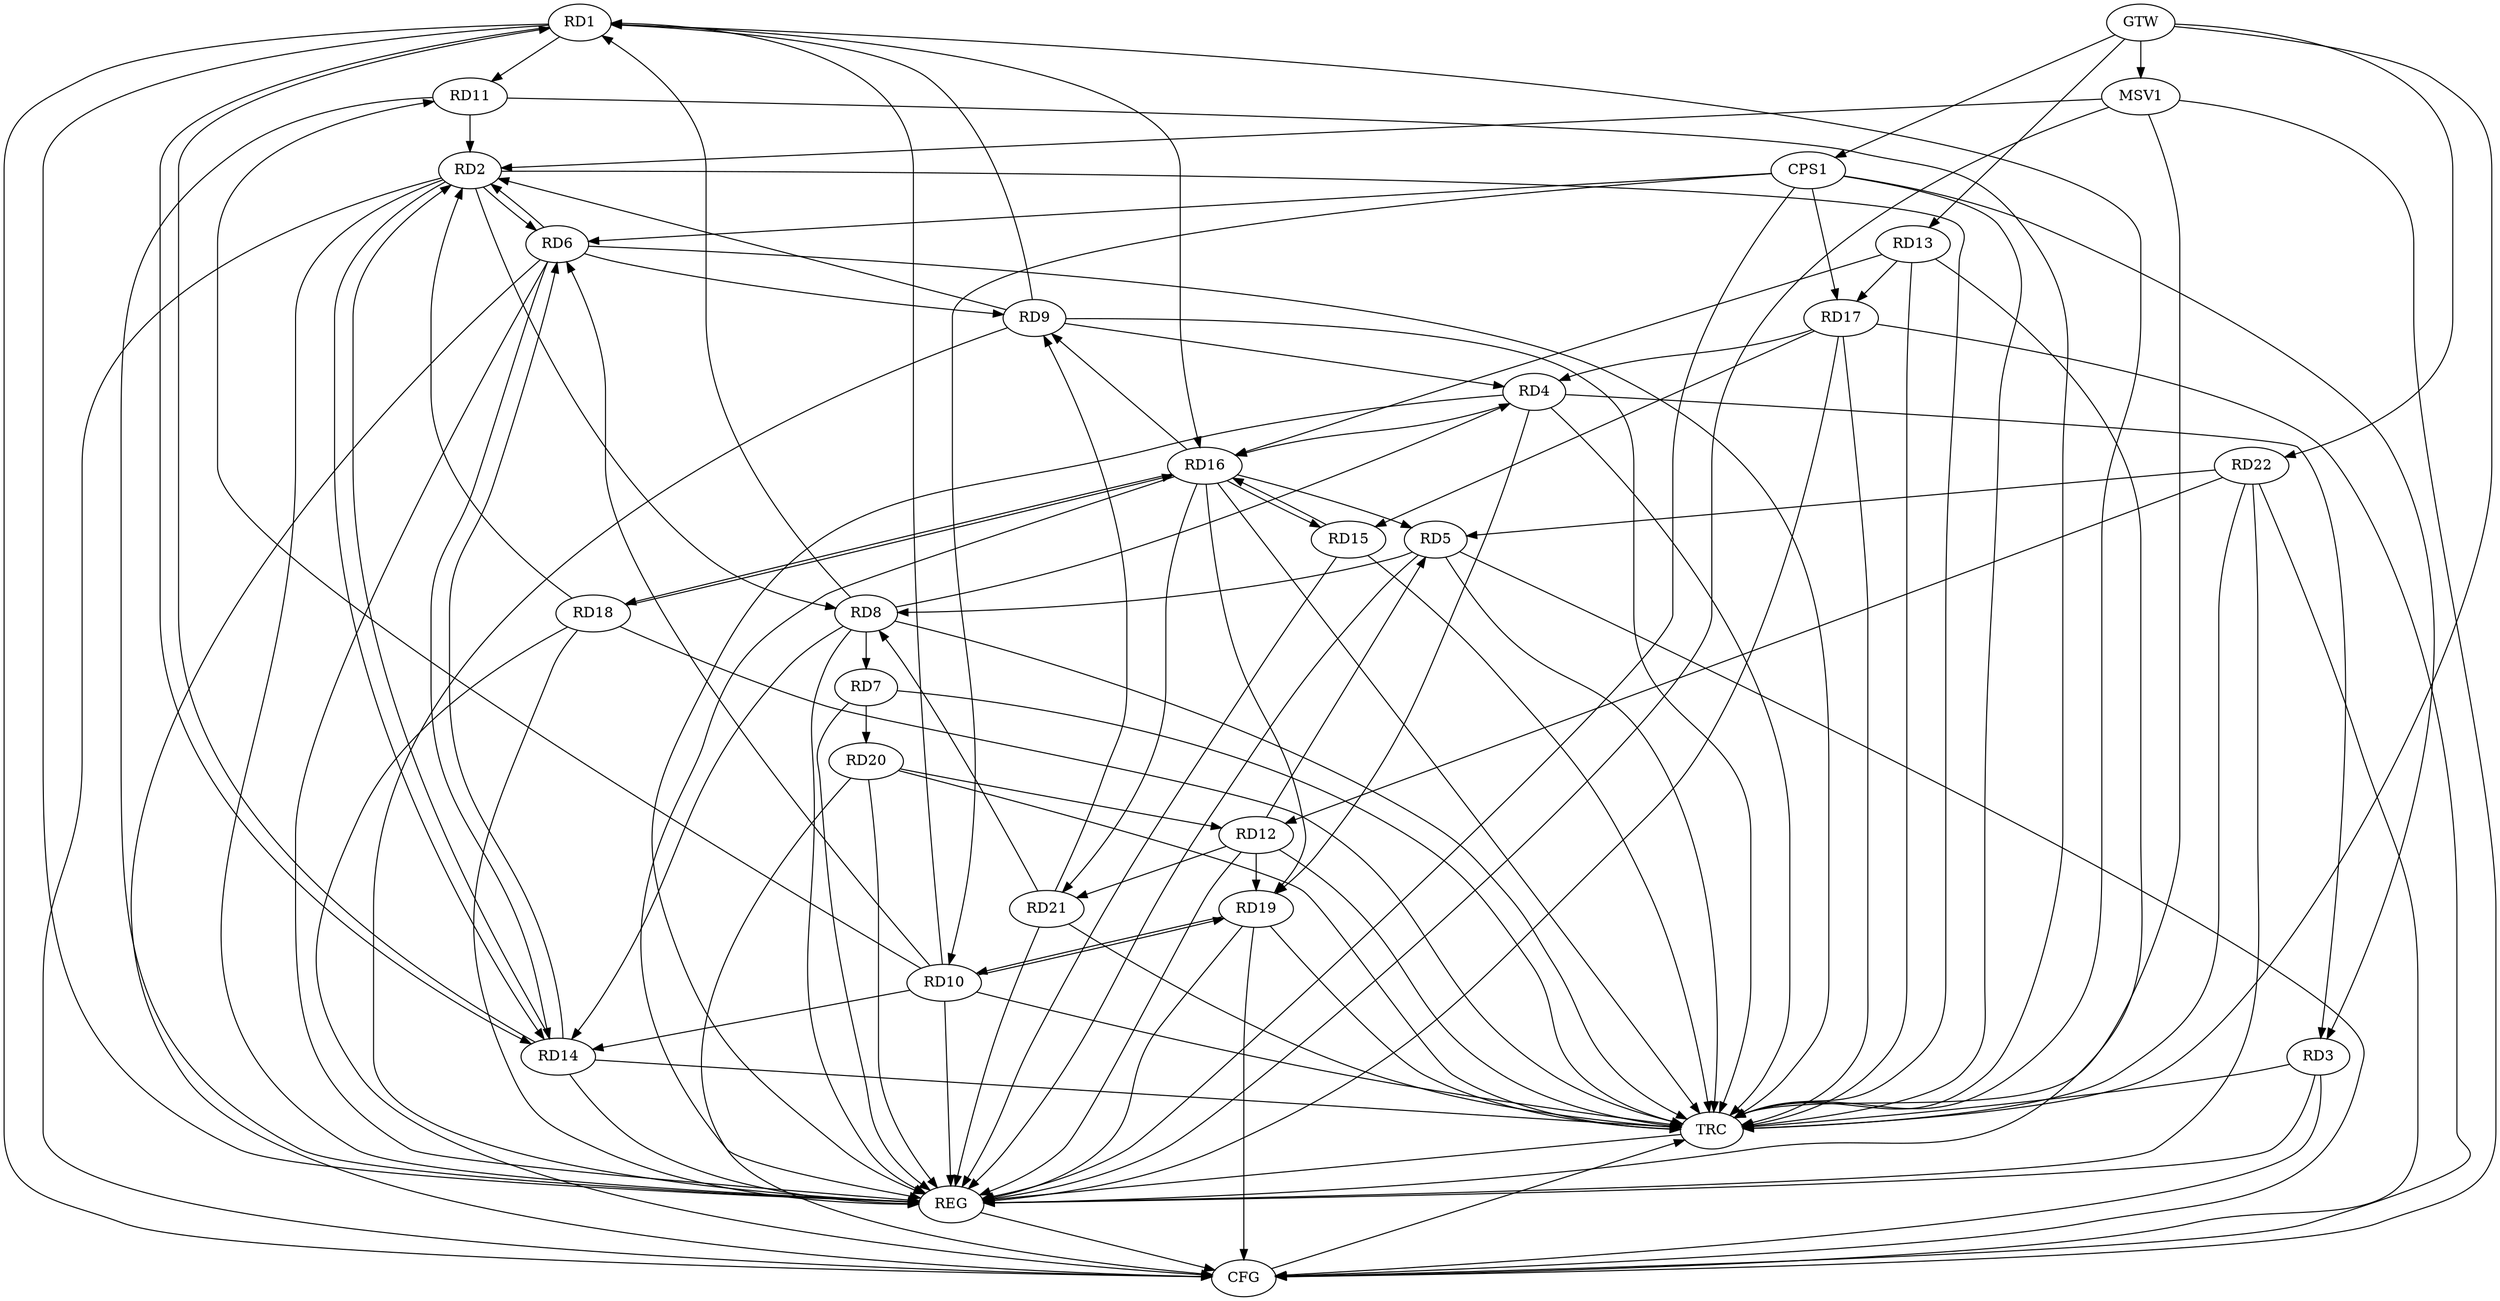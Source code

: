 strict digraph G {
  RD1 [ label="RD1" ];
  RD2 [ label="RD2" ];
  RD3 [ label="RD3" ];
  RD4 [ label="RD4" ];
  RD5 [ label="RD5" ];
  RD6 [ label="RD6" ];
  RD7 [ label="RD7" ];
  RD8 [ label="RD8" ];
  RD9 [ label="RD9" ];
  RD10 [ label="RD10" ];
  RD11 [ label="RD11" ];
  RD12 [ label="RD12" ];
  RD13 [ label="RD13" ];
  RD14 [ label="RD14" ];
  RD15 [ label="RD15" ];
  RD16 [ label="RD16" ];
  RD17 [ label="RD17" ];
  RD18 [ label="RD18" ];
  RD19 [ label="RD19" ];
  RD20 [ label="RD20" ];
  RD21 [ label="RD21" ];
  RD22 [ label="RD22" ];
  CPS1 [ label="CPS1" ];
  GTW [ label="GTW" ];
  REG [ label="REG" ];
  CFG [ label="CFG" ];
  TRC [ label="TRC" ];
  MSV1 [ label="MSV1" ];
  RD8 -> RD1;
  RD9 -> RD1;
  RD10 -> RD1;
  RD1 -> RD11;
  RD1 -> RD14;
  RD14 -> RD1;
  RD1 -> RD16;
  RD2 -> RD6;
  RD6 -> RD2;
  RD2 -> RD8;
  RD9 -> RD2;
  RD11 -> RD2;
  RD2 -> RD14;
  RD14 -> RD2;
  RD18 -> RD2;
  RD4 -> RD3;
  RD8 -> RD4;
  RD9 -> RD4;
  RD4 -> RD16;
  RD17 -> RD4;
  RD4 -> RD19;
  RD5 -> RD8;
  RD12 -> RD5;
  RD16 -> RD5;
  RD22 -> RD5;
  RD6 -> RD9;
  RD10 -> RD6;
  RD6 -> RD14;
  RD14 -> RD6;
  RD8 -> RD7;
  RD7 -> RD20;
  RD8 -> RD14;
  RD21 -> RD8;
  RD16 -> RD9;
  RD21 -> RD9;
  RD10 -> RD11;
  RD10 -> RD14;
  RD10 -> RD19;
  RD19 -> RD10;
  RD12 -> RD19;
  RD20 -> RD12;
  RD12 -> RD21;
  RD22 -> RD12;
  RD13 -> RD16;
  RD13 -> RD17;
  RD15 -> RD16;
  RD16 -> RD15;
  RD17 -> RD15;
  RD16 -> RD18;
  RD18 -> RD16;
  RD16 -> RD19;
  RD16 -> RD21;
  CPS1 -> RD3;
  CPS1 -> RD10;
  CPS1 -> RD17;
  CPS1 -> RD6;
  GTW -> RD13;
  GTW -> RD22;
  GTW -> CPS1;
  RD1 -> REG;
  RD2 -> REG;
  RD3 -> REG;
  RD4 -> REG;
  RD5 -> REG;
  RD6 -> REG;
  RD7 -> REG;
  RD8 -> REG;
  RD9 -> REG;
  RD10 -> REG;
  RD11 -> REG;
  RD12 -> REG;
  RD13 -> REG;
  RD14 -> REG;
  RD15 -> REG;
  RD16 -> REG;
  RD17 -> REG;
  RD18 -> REG;
  RD19 -> REG;
  RD20 -> REG;
  RD21 -> REG;
  RD22 -> REG;
  CPS1 -> REG;
  RD3 -> CFG;
  RD18 -> CFG;
  RD22 -> CFG;
  RD19 -> CFG;
  RD5 -> CFG;
  RD17 -> CFG;
  RD1 -> CFG;
  RD20 -> CFG;
  RD6 -> CFG;
  RD2 -> CFG;
  REG -> CFG;
  RD1 -> TRC;
  RD2 -> TRC;
  RD3 -> TRC;
  RD4 -> TRC;
  RD5 -> TRC;
  RD6 -> TRC;
  RD7 -> TRC;
  RD8 -> TRC;
  RD9 -> TRC;
  RD10 -> TRC;
  RD11 -> TRC;
  RD12 -> TRC;
  RD13 -> TRC;
  RD14 -> TRC;
  RD15 -> TRC;
  RD16 -> TRC;
  RD17 -> TRC;
  RD18 -> TRC;
  RD19 -> TRC;
  RD20 -> TRC;
  RD21 -> TRC;
  RD22 -> TRC;
  CPS1 -> TRC;
  GTW -> TRC;
  CFG -> TRC;
  TRC -> REG;
  MSV1 -> RD2;
  GTW -> MSV1;
  MSV1 -> REG;
  MSV1 -> TRC;
  MSV1 -> CFG;
}
